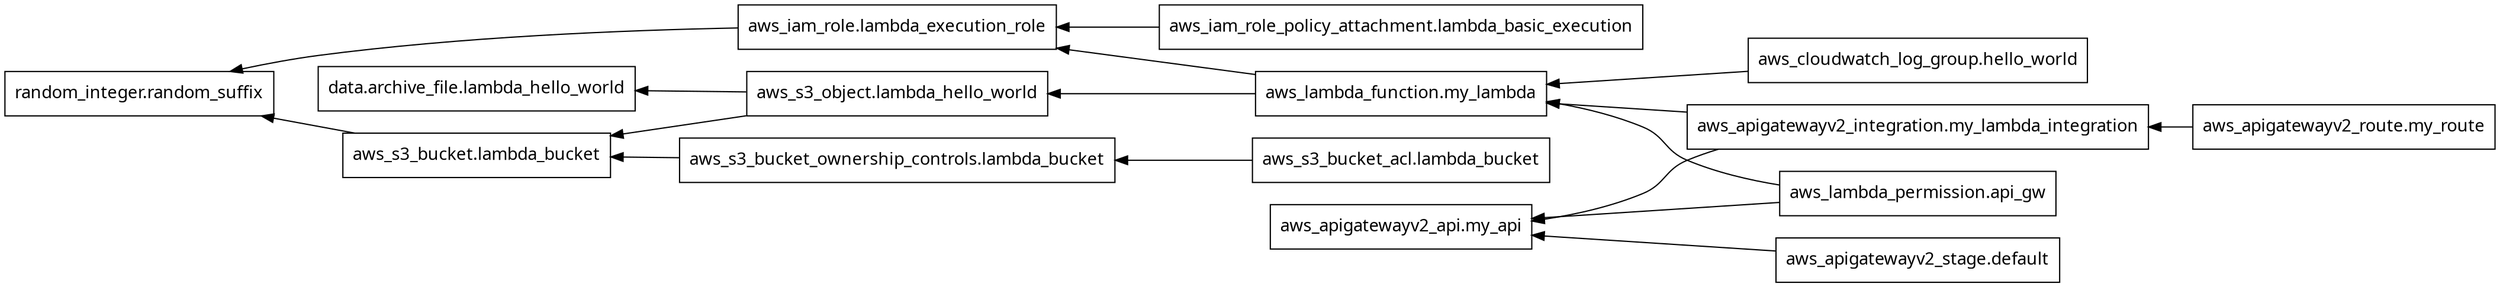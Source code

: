 digraph G {
  rankdir = "RL";
  node [shape = rect, fontname = "sans-serif"];
  "data.archive_file.lambda_hello_world" [label="data.archive_file.lambda_hello_world"];
  "aws_apigatewayv2_api.my_api" [label="aws_apigatewayv2_api.my_api"];
  "aws_apigatewayv2_integration.my_lambda_integration" [label="aws_apigatewayv2_integration.my_lambda_integration"];
  "aws_apigatewayv2_route.my_route" [label="aws_apigatewayv2_route.my_route"];
  "aws_apigatewayv2_stage.default" [label="aws_apigatewayv2_stage.default"];
  "aws_cloudwatch_log_group.hello_world" [label="aws_cloudwatch_log_group.hello_world"];
  "aws_iam_role.lambda_execution_role" [label="aws_iam_role.lambda_execution_role"];
  "aws_iam_role_policy_attachment.lambda_basic_execution" [label="aws_iam_role_policy_attachment.lambda_basic_execution"];
  "aws_lambda_function.my_lambda" [label="aws_lambda_function.my_lambda"];
  "aws_lambda_permission.api_gw" [label="aws_lambda_permission.api_gw"];
  "aws_s3_bucket.lambda_bucket" [label="aws_s3_bucket.lambda_bucket"];
  "aws_s3_bucket_acl.lambda_bucket" [label="aws_s3_bucket_acl.lambda_bucket"];
  "aws_s3_bucket_ownership_controls.lambda_bucket" [label="aws_s3_bucket_ownership_controls.lambda_bucket"];
  "aws_s3_object.lambda_hello_world" [label="aws_s3_object.lambda_hello_world"];
  "random_integer.random_suffix" [label="random_integer.random_suffix"];
  "aws_apigatewayv2_integration.my_lambda_integration" -> "aws_apigatewayv2_api.my_api";
  "aws_apigatewayv2_integration.my_lambda_integration" -> "aws_lambda_function.my_lambda";
  "aws_apigatewayv2_route.my_route" -> "aws_apigatewayv2_integration.my_lambda_integration";
  "aws_apigatewayv2_stage.default" -> "aws_apigatewayv2_api.my_api";
  "aws_cloudwatch_log_group.hello_world" -> "aws_lambda_function.my_lambda";
  "aws_iam_role.lambda_execution_role" -> "random_integer.random_suffix";
  "aws_iam_role_policy_attachment.lambda_basic_execution" -> "aws_iam_role.lambda_execution_role";
  "aws_lambda_function.my_lambda" -> "aws_iam_role.lambda_execution_role";
  "aws_lambda_function.my_lambda" -> "aws_s3_object.lambda_hello_world";
  "aws_lambda_permission.api_gw" -> "aws_apigatewayv2_api.my_api";
  "aws_lambda_permission.api_gw" -> "aws_lambda_function.my_lambda";
  "aws_s3_bucket.lambda_bucket" -> "random_integer.random_suffix";
  "aws_s3_bucket_acl.lambda_bucket" -> "aws_s3_bucket_ownership_controls.lambda_bucket";
  "aws_s3_bucket_ownership_controls.lambda_bucket" -> "aws_s3_bucket.lambda_bucket";
  "aws_s3_object.lambda_hello_world" -> "data.archive_file.lambda_hello_world";
  "aws_s3_object.lambda_hello_world" -> "aws_s3_bucket.lambda_bucket";
}
